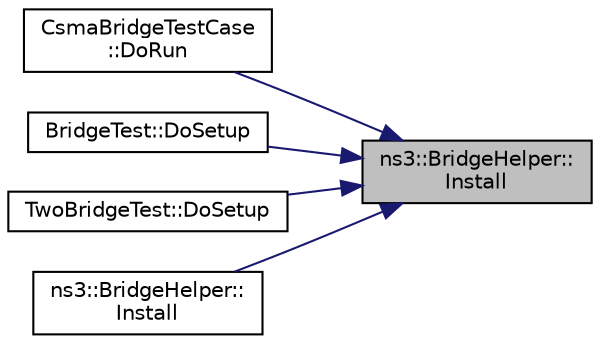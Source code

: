 digraph "ns3::BridgeHelper::Install"
{
 // LATEX_PDF_SIZE
  edge [fontname="Helvetica",fontsize="10",labelfontname="Helvetica",labelfontsize="10"];
  node [fontname="Helvetica",fontsize="10",shape=record];
  rankdir="RL";
  Node1 [label="ns3::BridgeHelper::\lInstall",height=0.2,width=0.4,color="black", fillcolor="grey75", style="filled", fontcolor="black",tooltip="This method creates an ns3::BridgeNetDevice with the attributes configured by BridgeHelper::SetDevice..."];
  Node1 -> Node2 [dir="back",color="midnightblue",fontsize="10",style="solid",fontname="Helvetica"];
  Node2 [label="CsmaBridgeTestCase\l::DoRun",height=0.2,width=0.4,color="black", fillcolor="white", style="filled",URL="$class_csma_bridge_test_case.html#a418aed79734ecaf7b1d0be507ff3d580",tooltip="Implementation to actually run this TestCase."];
  Node1 -> Node3 [dir="back",color="midnightblue",fontsize="10",style="solid",fontname="Helvetica"];
  Node3 [label="BridgeTest::DoSetup",height=0.2,width=0.4,color="black", fillcolor="white", style="filled",URL="$class_bridge_test.html#a4d88ad6e9248541478917f836cf52b78",tooltip="Implementation to do any local setup required for this TestCase."];
  Node1 -> Node4 [dir="back",color="midnightblue",fontsize="10",style="solid",fontname="Helvetica"];
  Node4 [label="TwoBridgeTest::DoSetup",height=0.2,width=0.4,color="black", fillcolor="white", style="filled",URL="$class_two_bridge_test.html#aeff92a896b2e27f3eba2dcefd50b5f69",tooltip="Implementation to do any local setup required for this TestCase."];
  Node1 -> Node5 [dir="back",color="midnightblue",fontsize="10",style="solid",fontname="Helvetica"];
  Node5 [label="ns3::BridgeHelper::\lInstall",height=0.2,width=0.4,color="black", fillcolor="white", style="filled",URL="$classns3_1_1_bridge_helper.html#af7ce2cef48c2beb4b280d74f22663b6c",tooltip="This method creates an ns3::BridgeNetDevice with the attributes configured by BridgeHelper::SetDevice..."];
}
